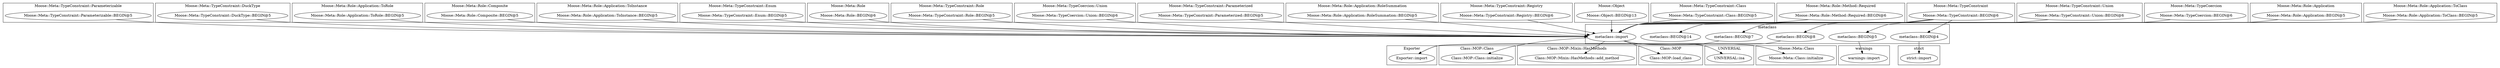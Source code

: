 digraph {
graph [overlap=false]
subgraph cluster_Moose_Meta_TypeConstraint_Parameterizable {
	label="Moose::Meta::TypeConstraint::Parameterizable";
	"Moose::Meta::TypeConstraint::Parameterizable::BEGIN@5";
}
subgraph cluster_Moose_Meta_TypeConstraint_DuckType {
	label="Moose::Meta::TypeConstraint::DuckType";
	"Moose::Meta::TypeConstraint::DuckType::BEGIN@5";
}
subgraph cluster_Moose_Meta_Role_Application_ToRole {
	label="Moose::Meta::Role::Application::ToRole";
	"Moose::Meta::Role::Application::ToRole::BEGIN@5";
}
subgraph cluster_Moose_Meta_Role_Composite {
	label="Moose::Meta::Role::Composite";
	"Moose::Meta::Role::Composite::BEGIN@5";
}
subgraph cluster_Moose_Meta_Role_Application_ToInstance {
	label="Moose::Meta::Role::Application::ToInstance";
	"Moose::Meta::Role::Application::ToInstance::BEGIN@5";
}
subgraph cluster_warnings {
	label="warnings";
	"warnings::import";
}
subgraph cluster_strict {
	label="strict";
	"strict::import";
}
subgraph cluster_Class_MOP_Class {
	label="Class::MOP::Class";
	"Class::MOP::Class::initialize";
}
subgraph cluster_Moose_Meta_TypeConstraint_Enum {
	label="Moose::Meta::TypeConstraint::Enum";
	"Moose::Meta::TypeConstraint::Enum::BEGIN@5";
}
subgraph cluster_Class_MOP_Mixin_HasMethods {
	label="Class::MOP::Mixin::HasMethods";
	"Class::MOP::Mixin::HasMethods::add_method";
}
subgraph cluster_Class_MOP {
	label="Class::MOP";
	"Class::MOP::load_class";
}
subgraph cluster_Moose_Meta_Role {
	label="Moose::Meta::Role";
	"Moose::Meta::Role::BEGIN@6";
}
subgraph cluster_Moose_Meta_TypeConstraint_Role {
	label="Moose::Meta::TypeConstraint::Role";
	"Moose::Meta::TypeConstraint::Role::BEGIN@5";
}
subgraph cluster_Moose_Meta_TypeCoercion_Union {
	label="Moose::Meta::TypeCoercion::Union";
	"Moose::Meta::TypeCoercion::Union::BEGIN@6";
}
subgraph cluster_Exporter {
	label="Exporter";
	"Exporter::import";
}
subgraph cluster_Moose_Meta_TypeConstraint_Parameterized {
	label="Moose::Meta::TypeConstraint::Parameterized";
	"Moose::Meta::TypeConstraint::Parameterized::BEGIN@5";
}
subgraph cluster_Moose_Meta_Role_Application_RoleSummation {
	label="Moose::Meta::Role::Application::RoleSummation";
	"Moose::Meta::Role::Application::RoleSummation::BEGIN@5";
}
subgraph cluster_Moose_Meta_TypeConstraint_Registry {
	label="Moose::Meta::TypeConstraint::Registry";
	"Moose::Meta::TypeConstraint::Registry::BEGIN@6";
}
subgraph cluster_Moose_Object {
	label="Moose::Object";
	"Moose::Object::BEGIN@13";
}
subgraph cluster_metaclass {
	label="metaclass";
	"metaclass::BEGIN@8";
	"metaclass::BEGIN@14";
	"metaclass::import";
	"metaclass::BEGIN@5";
	"metaclass::BEGIN@7";
	"metaclass::BEGIN@4";
}
subgraph cluster_Moose_Meta_TypeConstraint_Class {
	label="Moose::Meta::TypeConstraint::Class";
	"Moose::Meta::TypeConstraint::Class::BEGIN@5";
}
subgraph cluster_UNIVERSAL {
	label="UNIVERSAL";
	"UNIVERSAL::isa";
}
subgraph cluster_Moose_Meta_Class {
	label="Moose::Meta::Class";
	"Moose::Meta::Class::initialize";
}
subgraph cluster_Moose_Meta_Role_Method_Required {
	label="Moose::Meta::Role::Method::Required";
	"Moose::Meta::Role::Method::Required::BEGIN@6";
}
subgraph cluster_Moose_Meta_TypeConstraint {
	label="Moose::Meta::TypeConstraint";
	"Moose::Meta::TypeConstraint::BEGIN@6";
}
subgraph cluster_Moose_Meta_TypeConstraint_Union {
	label="Moose::Meta::TypeConstraint::Union";
	"Moose::Meta::TypeConstraint::Union::BEGIN@6";
}
subgraph cluster_Moose_Meta_TypeCoercion {
	label="Moose::Meta::TypeCoercion";
	"Moose::Meta::TypeCoercion::BEGIN@6";
}
subgraph cluster_Moose_Meta_Role_Application {
	label="Moose::Meta::Role::Application";
	"Moose::Meta::Role::Application::BEGIN@5";
}
subgraph cluster_Moose_Meta_Role_Application_ToClass {
	label="Moose::Meta::Role::Application::ToClass";
	"Moose::Meta::Role::Application::ToClass::BEGIN@5";
}
"metaclass::BEGIN@7" -> "Exporter::import";
"metaclass::BEGIN@8" -> "Exporter::import";
"Moose::Meta::TypeConstraint::BEGIN@6" -> "metaclass::BEGIN@7";
"Moose::Meta::Role::Application::ToInstance::BEGIN@5" -> "metaclass::import";
"Moose::Meta::TypeConstraint::Enum::BEGIN@5" -> "metaclass::import";
"Moose::Meta::TypeConstraint::Registry::BEGIN@6" -> "metaclass::import";
"Moose::Meta::TypeConstraint::Union::BEGIN@6" -> "metaclass::import";
"Moose::Meta::TypeConstraint::Parameterizable::BEGIN@5" -> "metaclass::import";
"Moose::Meta::Role::Application::BEGIN@5" -> "metaclass::import";
"Moose::Meta::TypeConstraint::DuckType::BEGIN@5" -> "metaclass::import";
"Moose::Meta::TypeCoercion::Union::BEGIN@6" -> "metaclass::import";
"Moose::Meta::TypeConstraint::Class::BEGIN@5" -> "metaclass::import";
"Moose::Meta::TypeConstraint::BEGIN@6" -> "metaclass::import";
"Moose::Meta::TypeConstraint::Role::BEGIN@5" -> "metaclass::import";
"Moose::Meta::Role::Application::RoleSummation::BEGIN@5" -> "metaclass::import";
"Moose::Object::BEGIN@13" -> "metaclass::import";
"Moose::Meta::TypeConstraint::Parameterized::BEGIN@5" -> "metaclass::import";
"Moose::Meta::Role::Application::ToRole::BEGIN@5" -> "metaclass::import";
"Moose::Meta::Role::BEGIN@6" -> "metaclass::import";
"Moose::Meta::Role::Application::ToClass::BEGIN@5" -> "metaclass::import";
"Moose::Meta::TypeCoercion::BEGIN@6" -> "metaclass::import";
"Moose::Meta::Role::Method::Required::BEGIN@6" -> "metaclass::import";
"Moose::Meta::Role::Composite::BEGIN@5" -> "metaclass::import";
"metaclass::import" -> "Moose::Meta::Class::initialize";
"metaclass::BEGIN@5" -> "warnings::import";
"metaclass::import" -> "Class::MOP::Class::initialize";
"Moose::Meta::TypeConstraint::BEGIN@6" -> "metaclass::BEGIN@4";
"metaclass::BEGIN@4" -> "strict::import";
"Moose::Meta::TypeConstraint::BEGIN@6" -> "metaclass::BEGIN@14";
"metaclass::import" -> "Class::MOP::load_class";
"Moose::Meta::TypeConstraint::BEGIN@6" -> "metaclass::BEGIN@5";
"metaclass::import" -> "UNIVERSAL::isa";
"metaclass::import" -> "Class::MOP::Mixin::HasMethods::add_method";
"Moose::Meta::TypeConstraint::BEGIN@6" -> "metaclass::BEGIN@8";
}
